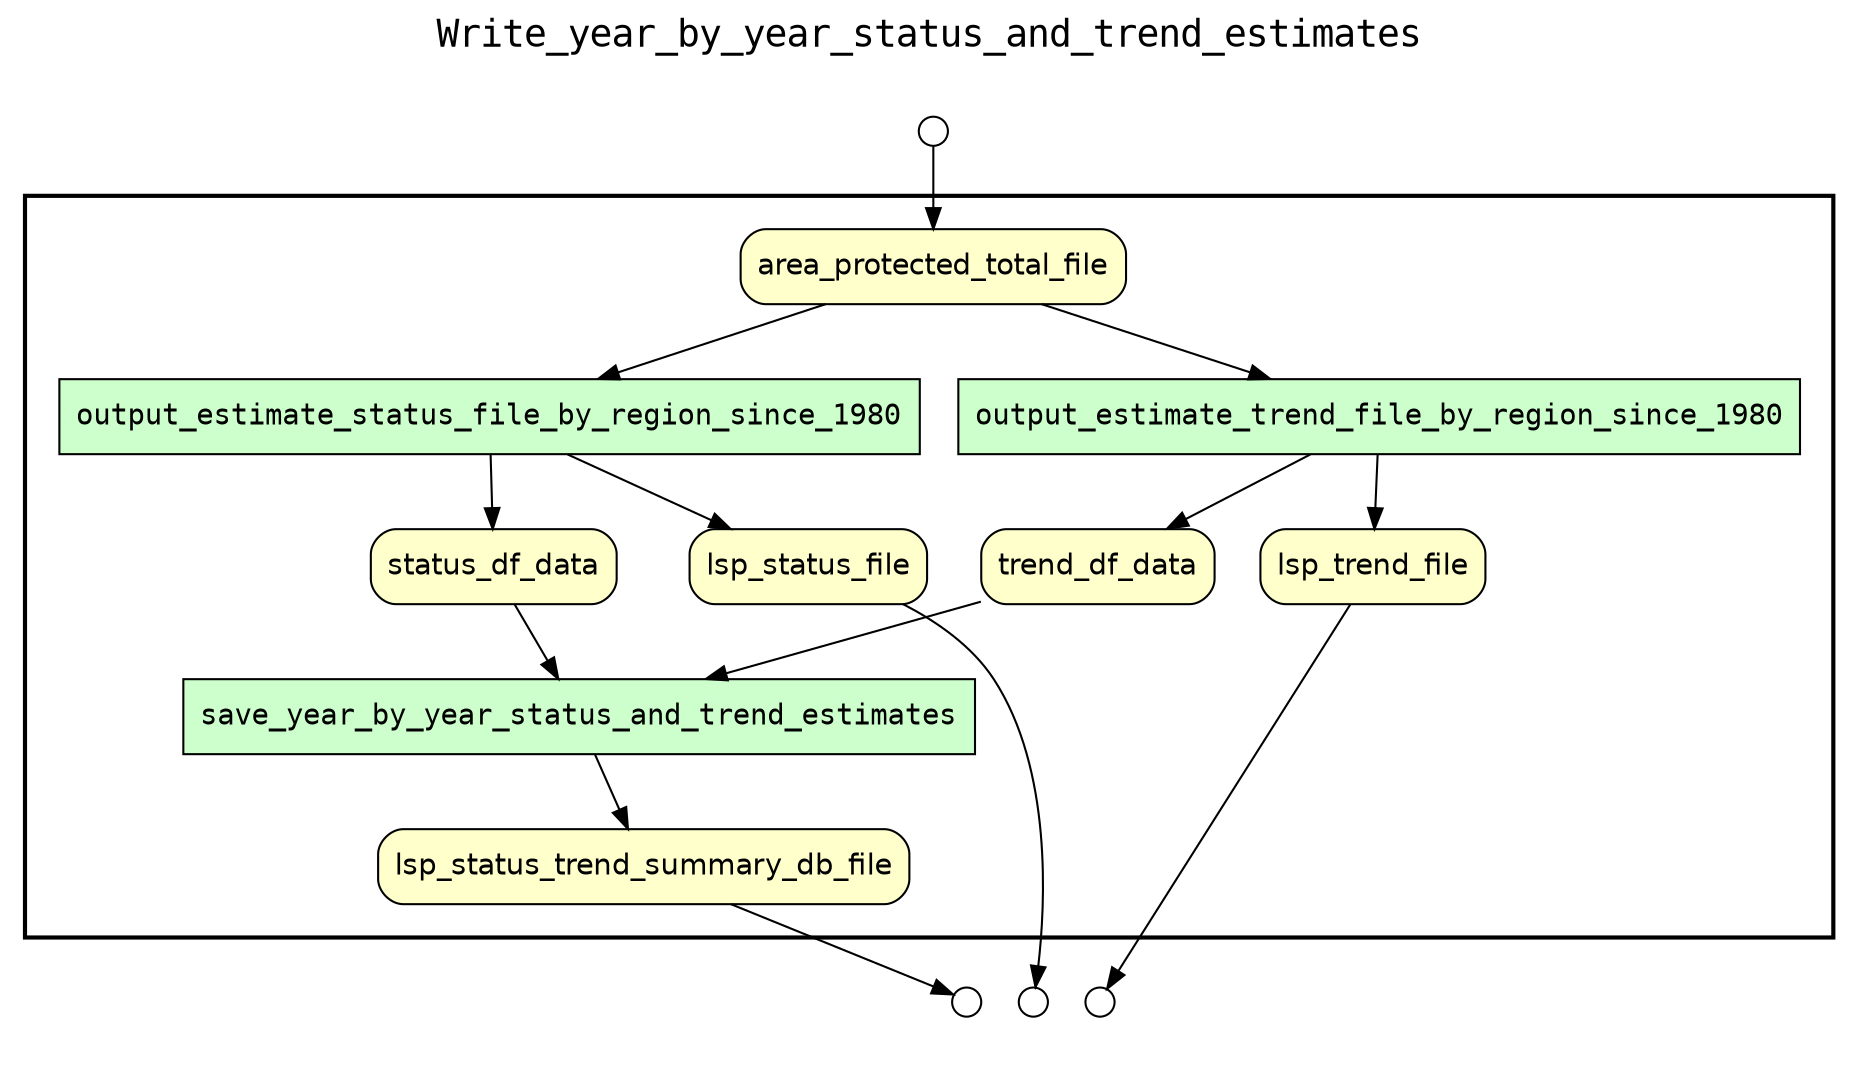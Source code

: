 
digraph yw_data_view {
rankdir=TB
fontname=Courier; fontsize=18; labelloc=t
label="Write_year_by_year_status_and_trend_estimates"
subgraph cluster_workflow { label=""; color=black; penwidth=2
subgraph cluster_workflow_inner { label=""; color=white
node[shape=box style="filled" fillcolor="#CCFFCC" peripheries=1 fontname=Courier]
save_year_by_year_status_and_trend_estimates
output_estimate_status_file_by_region_since_1980
output_estimate_trend_file_by_region_since_1980
node[shape=box style="filled" fillcolor="#CCFFCC" peripheries=1 fontname=Courier]
node[shape=box style="rounded,filled" fillcolor="#FFFFCC" peripheries=1 fontname=Helvetica]
area_protected_total_file
lsp_status_file
status_df_data
lsp_trend_file
trend_df_data
lsp_status_trend_summary_db_file
node[shape=box style="rounded,filled" fillcolor="#FFFFFF" peripheries=1 fontname=Helvetica]
}}
subgraph cluster_inflows { label=""; color=white; penwidth=2
subgraph cluster_inflows_inner { label=""; color=white
node[shape=circle fillcolor="#FFFFFF" peripheries=1 width=0.2]
area_protected_total_file_inflow [label=""]
}}
subgraph cluster_outflows { label=""; color=white; penwidth=2
subgraph cluster_outflows_inner { label=""; color=white
node[shape=circle fillcolor="#FFFFFF" peripheries=1 width=0.2]
lsp_status_trend_summary_db_file_outflow [label=""]
lsp_trend_file_outflow [label=""]
lsp_status_file_outflow [label=""]
}}
save_year_by_year_status_and_trend_estimates -> lsp_status_trend_summary_db_file
output_estimate_trend_file_by_region_since_1980 -> trend_df_data
output_estimate_trend_file_by_region_since_1980 -> lsp_trend_file
output_estimate_status_file_by_region_since_1980 -> status_df_data
output_estimate_status_file_by_region_since_1980 -> lsp_status_file
area_protected_total_file -> output_estimate_status_file_by_region_since_1980
area_protected_total_file -> output_estimate_trend_file_by_region_since_1980
status_df_data -> save_year_by_year_status_and_trend_estimates
trend_df_data -> save_year_by_year_status_and_trend_estimates
area_protected_total_file_inflow -> area_protected_total_file
lsp_status_trend_summary_db_file -> lsp_status_trend_summary_db_file_outflow
lsp_trend_file -> lsp_trend_file_outflow
lsp_status_file -> lsp_status_file_outflow
}

